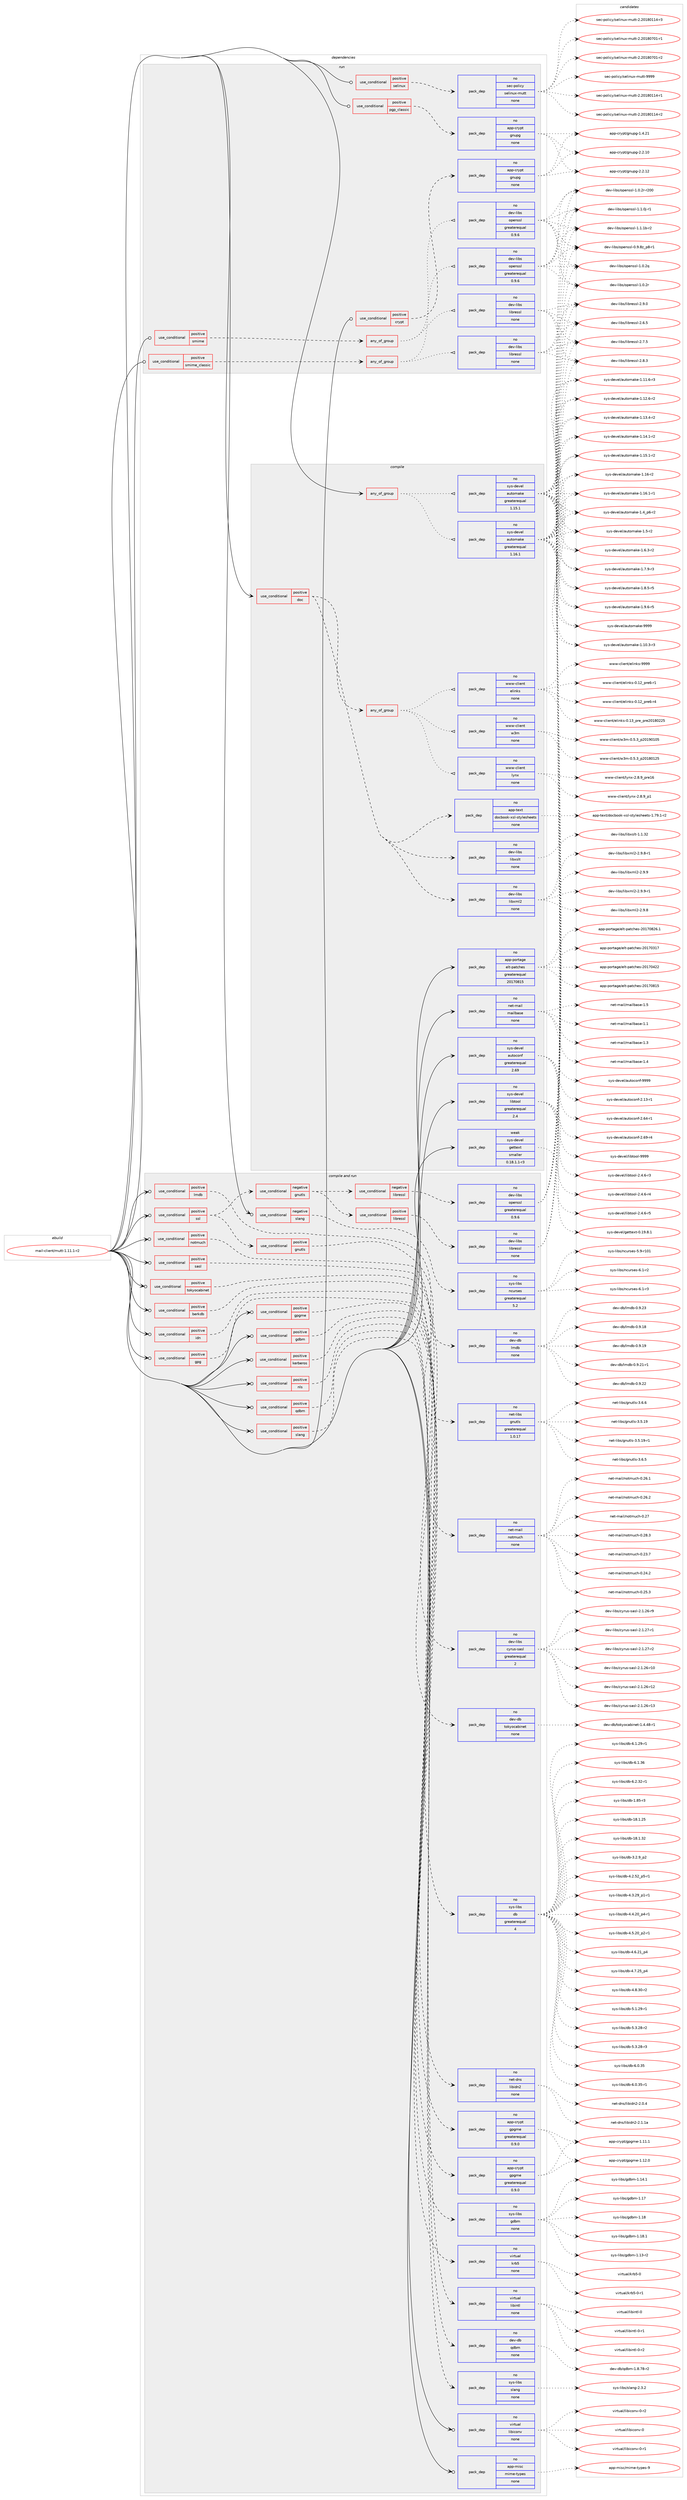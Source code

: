 digraph prolog {

# *************
# Graph options
# *************

newrank=true;
concentrate=true;
compound=true;
graph [rankdir=LR,fontname=Helvetica,fontsize=10,ranksep=1.5];#, ranksep=2.5, nodesep=0.2];
edge  [arrowhead=vee];
node  [fontname=Helvetica,fontsize=10];

# **********
# The ebuild
# **********

subgraph cluster_leftcol {
color=gray;
rank=same;
label=<<i>ebuild</i>>;
id [label="mail-client/mutt-1.11.1-r2", color=red, width=4, href="../mail-client/mutt-1.11.1-r2.svg"];
}

# ****************
# The dependencies
# ****************

subgraph cluster_midcol {
color=gray;
label=<<i>dependencies</i>>;
subgraph cluster_compile {
fillcolor="#eeeeee";
style=filled;
label=<<i>compile</i>>;
subgraph any24403 {
dependency1593932 [label=<<TABLE BORDER="0" CELLBORDER="1" CELLSPACING="0" CELLPADDING="4"><TR><TD CELLPADDING="10">any_of_group</TD></TR></TABLE>>, shape=none, color=red];subgraph pack1138438 {
dependency1593933 [label=<<TABLE BORDER="0" CELLBORDER="1" CELLSPACING="0" CELLPADDING="4" WIDTH="220"><TR><TD ROWSPAN="6" CELLPADDING="30">pack_dep</TD></TR><TR><TD WIDTH="110">no</TD></TR><TR><TD>sys-devel</TD></TR><TR><TD>automake</TD></TR><TR><TD>greaterequal</TD></TR><TR><TD>1.16.1</TD></TR></TABLE>>, shape=none, color=blue];
}
dependency1593932:e -> dependency1593933:w [weight=20,style="dotted",arrowhead="oinv"];
subgraph pack1138439 {
dependency1593934 [label=<<TABLE BORDER="0" CELLBORDER="1" CELLSPACING="0" CELLPADDING="4" WIDTH="220"><TR><TD ROWSPAN="6" CELLPADDING="30">pack_dep</TD></TR><TR><TD WIDTH="110">no</TD></TR><TR><TD>sys-devel</TD></TR><TR><TD>automake</TD></TR><TR><TD>greaterequal</TD></TR><TR><TD>1.15.1</TD></TR></TABLE>>, shape=none, color=blue];
}
dependency1593932:e -> dependency1593934:w [weight=20,style="dotted",arrowhead="oinv"];
}
id:e -> dependency1593932:w [weight=20,style="solid",arrowhead="vee"];
subgraph cond430447 {
dependency1593935 [label=<<TABLE BORDER="0" CELLBORDER="1" CELLSPACING="0" CELLPADDING="4"><TR><TD ROWSPAN="3" CELLPADDING="10">use_conditional</TD></TR><TR><TD>positive</TD></TR><TR><TD>doc</TD></TR></TABLE>>, shape=none, color=red];
subgraph pack1138440 {
dependency1593936 [label=<<TABLE BORDER="0" CELLBORDER="1" CELLSPACING="0" CELLPADDING="4" WIDTH="220"><TR><TD ROWSPAN="6" CELLPADDING="30">pack_dep</TD></TR><TR><TD WIDTH="110">no</TD></TR><TR><TD>dev-libs</TD></TR><TR><TD>libxml2</TD></TR><TR><TD>none</TD></TR><TR><TD></TD></TR></TABLE>>, shape=none, color=blue];
}
dependency1593935:e -> dependency1593936:w [weight=20,style="dashed",arrowhead="vee"];
subgraph pack1138441 {
dependency1593937 [label=<<TABLE BORDER="0" CELLBORDER="1" CELLSPACING="0" CELLPADDING="4" WIDTH="220"><TR><TD ROWSPAN="6" CELLPADDING="30">pack_dep</TD></TR><TR><TD WIDTH="110">no</TD></TR><TR><TD>dev-libs</TD></TR><TR><TD>libxslt</TD></TR><TR><TD>none</TD></TR><TR><TD></TD></TR></TABLE>>, shape=none, color=blue];
}
dependency1593935:e -> dependency1593937:w [weight=20,style="dashed",arrowhead="vee"];
subgraph pack1138442 {
dependency1593938 [label=<<TABLE BORDER="0" CELLBORDER="1" CELLSPACING="0" CELLPADDING="4" WIDTH="220"><TR><TD ROWSPAN="6" CELLPADDING="30">pack_dep</TD></TR><TR><TD WIDTH="110">no</TD></TR><TR><TD>app-text</TD></TR><TR><TD>docbook-xsl-stylesheets</TD></TR><TR><TD>none</TD></TR><TR><TD></TD></TR></TABLE>>, shape=none, color=blue];
}
dependency1593935:e -> dependency1593938:w [weight=20,style="dashed",arrowhead="vee"];
subgraph any24404 {
dependency1593939 [label=<<TABLE BORDER="0" CELLBORDER="1" CELLSPACING="0" CELLPADDING="4"><TR><TD CELLPADDING="10">any_of_group</TD></TR></TABLE>>, shape=none, color=red];subgraph pack1138443 {
dependency1593940 [label=<<TABLE BORDER="0" CELLBORDER="1" CELLSPACING="0" CELLPADDING="4" WIDTH="220"><TR><TD ROWSPAN="6" CELLPADDING="30">pack_dep</TD></TR><TR><TD WIDTH="110">no</TD></TR><TR><TD>www-client</TD></TR><TR><TD>lynx</TD></TR><TR><TD>none</TD></TR><TR><TD></TD></TR></TABLE>>, shape=none, color=blue];
}
dependency1593939:e -> dependency1593940:w [weight=20,style="dotted",arrowhead="oinv"];
subgraph pack1138444 {
dependency1593941 [label=<<TABLE BORDER="0" CELLBORDER="1" CELLSPACING="0" CELLPADDING="4" WIDTH="220"><TR><TD ROWSPAN="6" CELLPADDING="30">pack_dep</TD></TR><TR><TD WIDTH="110">no</TD></TR><TR><TD>www-client</TD></TR><TR><TD>w3m</TD></TR><TR><TD>none</TD></TR><TR><TD></TD></TR></TABLE>>, shape=none, color=blue];
}
dependency1593939:e -> dependency1593941:w [weight=20,style="dotted",arrowhead="oinv"];
subgraph pack1138445 {
dependency1593942 [label=<<TABLE BORDER="0" CELLBORDER="1" CELLSPACING="0" CELLPADDING="4" WIDTH="220"><TR><TD ROWSPAN="6" CELLPADDING="30">pack_dep</TD></TR><TR><TD WIDTH="110">no</TD></TR><TR><TD>www-client</TD></TR><TR><TD>elinks</TD></TR><TR><TD>none</TD></TR><TR><TD></TD></TR></TABLE>>, shape=none, color=blue];
}
dependency1593939:e -> dependency1593942:w [weight=20,style="dotted",arrowhead="oinv"];
}
dependency1593935:e -> dependency1593939:w [weight=20,style="dashed",arrowhead="vee"];
}
id:e -> dependency1593935:w [weight=20,style="solid",arrowhead="vee"];
subgraph pack1138446 {
dependency1593943 [label=<<TABLE BORDER="0" CELLBORDER="1" CELLSPACING="0" CELLPADDING="4" WIDTH="220"><TR><TD ROWSPAN="6" CELLPADDING="30">pack_dep</TD></TR><TR><TD WIDTH="110">no</TD></TR><TR><TD>app-portage</TD></TR><TR><TD>elt-patches</TD></TR><TR><TD>greaterequal</TD></TR><TR><TD>20170815</TD></TR></TABLE>>, shape=none, color=blue];
}
id:e -> dependency1593943:w [weight=20,style="solid",arrowhead="vee"];
subgraph pack1138447 {
dependency1593944 [label=<<TABLE BORDER="0" CELLBORDER="1" CELLSPACING="0" CELLPADDING="4" WIDTH="220"><TR><TD ROWSPAN="6" CELLPADDING="30">pack_dep</TD></TR><TR><TD WIDTH="110">no</TD></TR><TR><TD>net-mail</TD></TR><TR><TD>mailbase</TD></TR><TR><TD>none</TD></TR><TR><TD></TD></TR></TABLE>>, shape=none, color=blue];
}
id:e -> dependency1593944:w [weight=20,style="solid",arrowhead="vee"];
subgraph pack1138448 {
dependency1593945 [label=<<TABLE BORDER="0" CELLBORDER="1" CELLSPACING="0" CELLPADDING="4" WIDTH="220"><TR><TD ROWSPAN="6" CELLPADDING="30">pack_dep</TD></TR><TR><TD WIDTH="110">no</TD></TR><TR><TD>sys-devel</TD></TR><TR><TD>autoconf</TD></TR><TR><TD>greaterequal</TD></TR><TR><TD>2.69</TD></TR></TABLE>>, shape=none, color=blue];
}
id:e -> dependency1593945:w [weight=20,style="solid",arrowhead="vee"];
subgraph pack1138449 {
dependency1593946 [label=<<TABLE BORDER="0" CELLBORDER="1" CELLSPACING="0" CELLPADDING="4" WIDTH="220"><TR><TD ROWSPAN="6" CELLPADDING="30">pack_dep</TD></TR><TR><TD WIDTH="110">no</TD></TR><TR><TD>sys-devel</TD></TR><TR><TD>libtool</TD></TR><TR><TD>greaterequal</TD></TR><TR><TD>2.4</TD></TR></TABLE>>, shape=none, color=blue];
}
id:e -> dependency1593946:w [weight=20,style="solid",arrowhead="vee"];
subgraph pack1138450 {
dependency1593947 [label=<<TABLE BORDER="0" CELLBORDER="1" CELLSPACING="0" CELLPADDING="4" WIDTH="220"><TR><TD ROWSPAN="6" CELLPADDING="30">pack_dep</TD></TR><TR><TD WIDTH="110">weak</TD></TR><TR><TD>sys-devel</TD></TR><TR><TD>gettext</TD></TR><TR><TD>smaller</TD></TR><TR><TD>0.18.1.1-r3</TD></TR></TABLE>>, shape=none, color=blue];
}
id:e -> dependency1593947:w [weight=20,style="solid",arrowhead="vee"];
}
subgraph cluster_compileandrun {
fillcolor="#eeeeee";
style=filled;
label=<<i>compile and run</i>>;
subgraph cond430448 {
dependency1593948 [label=<<TABLE BORDER="0" CELLBORDER="1" CELLSPACING="0" CELLPADDING="4"><TR><TD ROWSPAN="3" CELLPADDING="10">use_conditional</TD></TR><TR><TD>negative</TD></TR><TR><TD>slang</TD></TR></TABLE>>, shape=none, color=red];
subgraph pack1138451 {
dependency1593949 [label=<<TABLE BORDER="0" CELLBORDER="1" CELLSPACING="0" CELLPADDING="4" WIDTH="220"><TR><TD ROWSPAN="6" CELLPADDING="30">pack_dep</TD></TR><TR><TD WIDTH="110">no</TD></TR><TR><TD>sys-libs</TD></TR><TR><TD>ncurses</TD></TR><TR><TD>greaterequal</TD></TR><TR><TD>5.2</TD></TR></TABLE>>, shape=none, color=blue];
}
dependency1593948:e -> dependency1593949:w [weight=20,style="dashed",arrowhead="vee"];
}
id:e -> dependency1593948:w [weight=20,style="solid",arrowhead="odotvee"];
subgraph cond430449 {
dependency1593950 [label=<<TABLE BORDER="0" CELLBORDER="1" CELLSPACING="0" CELLPADDING="4"><TR><TD ROWSPAN="3" CELLPADDING="10">use_conditional</TD></TR><TR><TD>positive</TD></TR><TR><TD>berkdb</TD></TR></TABLE>>, shape=none, color=red];
subgraph pack1138452 {
dependency1593951 [label=<<TABLE BORDER="0" CELLBORDER="1" CELLSPACING="0" CELLPADDING="4" WIDTH="220"><TR><TD ROWSPAN="6" CELLPADDING="30">pack_dep</TD></TR><TR><TD WIDTH="110">no</TD></TR><TR><TD>sys-libs</TD></TR><TR><TD>db</TD></TR><TR><TD>greaterequal</TD></TR><TR><TD>4</TD></TR></TABLE>>, shape=none, color=blue];
}
dependency1593950:e -> dependency1593951:w [weight=20,style="dashed",arrowhead="vee"];
}
id:e -> dependency1593950:w [weight=20,style="solid",arrowhead="odotvee"];
subgraph cond430450 {
dependency1593952 [label=<<TABLE BORDER="0" CELLBORDER="1" CELLSPACING="0" CELLPADDING="4"><TR><TD ROWSPAN="3" CELLPADDING="10">use_conditional</TD></TR><TR><TD>positive</TD></TR><TR><TD>gdbm</TD></TR></TABLE>>, shape=none, color=red];
subgraph pack1138453 {
dependency1593953 [label=<<TABLE BORDER="0" CELLBORDER="1" CELLSPACING="0" CELLPADDING="4" WIDTH="220"><TR><TD ROWSPAN="6" CELLPADDING="30">pack_dep</TD></TR><TR><TD WIDTH="110">no</TD></TR><TR><TD>sys-libs</TD></TR><TR><TD>gdbm</TD></TR><TR><TD>none</TD></TR><TR><TD></TD></TR></TABLE>>, shape=none, color=blue];
}
dependency1593952:e -> dependency1593953:w [weight=20,style="dashed",arrowhead="vee"];
}
id:e -> dependency1593952:w [weight=20,style="solid",arrowhead="odotvee"];
subgraph cond430451 {
dependency1593954 [label=<<TABLE BORDER="0" CELLBORDER="1" CELLSPACING="0" CELLPADDING="4"><TR><TD ROWSPAN="3" CELLPADDING="10">use_conditional</TD></TR><TR><TD>positive</TD></TR><TR><TD>gpg</TD></TR></TABLE>>, shape=none, color=red];
subgraph pack1138454 {
dependency1593955 [label=<<TABLE BORDER="0" CELLBORDER="1" CELLSPACING="0" CELLPADDING="4" WIDTH="220"><TR><TD ROWSPAN="6" CELLPADDING="30">pack_dep</TD></TR><TR><TD WIDTH="110">no</TD></TR><TR><TD>app-crypt</TD></TR><TR><TD>gpgme</TD></TR><TR><TD>greaterequal</TD></TR><TR><TD>0.9.0</TD></TR></TABLE>>, shape=none, color=blue];
}
dependency1593954:e -> dependency1593955:w [weight=20,style="dashed",arrowhead="vee"];
}
id:e -> dependency1593954:w [weight=20,style="solid",arrowhead="odotvee"];
subgraph cond430452 {
dependency1593956 [label=<<TABLE BORDER="0" CELLBORDER="1" CELLSPACING="0" CELLPADDING="4"><TR><TD ROWSPAN="3" CELLPADDING="10">use_conditional</TD></TR><TR><TD>positive</TD></TR><TR><TD>gpgme</TD></TR></TABLE>>, shape=none, color=red];
subgraph pack1138455 {
dependency1593957 [label=<<TABLE BORDER="0" CELLBORDER="1" CELLSPACING="0" CELLPADDING="4" WIDTH="220"><TR><TD ROWSPAN="6" CELLPADDING="30">pack_dep</TD></TR><TR><TD WIDTH="110">no</TD></TR><TR><TD>app-crypt</TD></TR><TR><TD>gpgme</TD></TR><TR><TD>greaterequal</TD></TR><TR><TD>0.9.0</TD></TR></TABLE>>, shape=none, color=blue];
}
dependency1593956:e -> dependency1593957:w [weight=20,style="dashed",arrowhead="vee"];
}
id:e -> dependency1593956:w [weight=20,style="solid",arrowhead="odotvee"];
subgraph cond430453 {
dependency1593958 [label=<<TABLE BORDER="0" CELLBORDER="1" CELLSPACING="0" CELLPADDING="4"><TR><TD ROWSPAN="3" CELLPADDING="10">use_conditional</TD></TR><TR><TD>positive</TD></TR><TR><TD>idn</TD></TR></TABLE>>, shape=none, color=red];
subgraph pack1138456 {
dependency1593959 [label=<<TABLE BORDER="0" CELLBORDER="1" CELLSPACING="0" CELLPADDING="4" WIDTH="220"><TR><TD ROWSPAN="6" CELLPADDING="30">pack_dep</TD></TR><TR><TD WIDTH="110">no</TD></TR><TR><TD>net-dns</TD></TR><TR><TD>libidn2</TD></TR><TR><TD>none</TD></TR><TR><TD></TD></TR></TABLE>>, shape=none, color=blue];
}
dependency1593958:e -> dependency1593959:w [weight=20,style="dashed",arrowhead="vee"];
}
id:e -> dependency1593958:w [weight=20,style="solid",arrowhead="odotvee"];
subgraph cond430454 {
dependency1593960 [label=<<TABLE BORDER="0" CELLBORDER="1" CELLSPACING="0" CELLPADDING="4"><TR><TD ROWSPAN="3" CELLPADDING="10">use_conditional</TD></TR><TR><TD>positive</TD></TR><TR><TD>kerberos</TD></TR></TABLE>>, shape=none, color=red];
subgraph pack1138457 {
dependency1593961 [label=<<TABLE BORDER="0" CELLBORDER="1" CELLSPACING="0" CELLPADDING="4" WIDTH="220"><TR><TD ROWSPAN="6" CELLPADDING="30">pack_dep</TD></TR><TR><TD WIDTH="110">no</TD></TR><TR><TD>virtual</TD></TR><TR><TD>krb5</TD></TR><TR><TD>none</TD></TR><TR><TD></TD></TR></TABLE>>, shape=none, color=blue];
}
dependency1593960:e -> dependency1593961:w [weight=20,style="dashed",arrowhead="vee"];
}
id:e -> dependency1593960:w [weight=20,style="solid",arrowhead="odotvee"];
subgraph cond430455 {
dependency1593962 [label=<<TABLE BORDER="0" CELLBORDER="1" CELLSPACING="0" CELLPADDING="4"><TR><TD ROWSPAN="3" CELLPADDING="10">use_conditional</TD></TR><TR><TD>positive</TD></TR><TR><TD>lmdb</TD></TR></TABLE>>, shape=none, color=red];
subgraph pack1138458 {
dependency1593963 [label=<<TABLE BORDER="0" CELLBORDER="1" CELLSPACING="0" CELLPADDING="4" WIDTH="220"><TR><TD ROWSPAN="6" CELLPADDING="30">pack_dep</TD></TR><TR><TD WIDTH="110">no</TD></TR><TR><TD>dev-db</TD></TR><TR><TD>lmdb</TD></TR><TR><TD>none</TD></TR><TR><TD></TD></TR></TABLE>>, shape=none, color=blue];
}
dependency1593962:e -> dependency1593963:w [weight=20,style="dashed",arrowhead="vee"];
}
id:e -> dependency1593962:w [weight=20,style="solid",arrowhead="odotvee"];
subgraph cond430456 {
dependency1593964 [label=<<TABLE BORDER="0" CELLBORDER="1" CELLSPACING="0" CELLPADDING="4"><TR><TD ROWSPAN="3" CELLPADDING="10">use_conditional</TD></TR><TR><TD>positive</TD></TR><TR><TD>nls</TD></TR></TABLE>>, shape=none, color=red];
subgraph pack1138459 {
dependency1593965 [label=<<TABLE BORDER="0" CELLBORDER="1" CELLSPACING="0" CELLPADDING="4" WIDTH="220"><TR><TD ROWSPAN="6" CELLPADDING="30">pack_dep</TD></TR><TR><TD WIDTH="110">no</TD></TR><TR><TD>virtual</TD></TR><TR><TD>libintl</TD></TR><TR><TD>none</TD></TR><TR><TD></TD></TR></TABLE>>, shape=none, color=blue];
}
dependency1593964:e -> dependency1593965:w [weight=20,style="dashed",arrowhead="vee"];
}
id:e -> dependency1593964:w [weight=20,style="solid",arrowhead="odotvee"];
subgraph cond430457 {
dependency1593966 [label=<<TABLE BORDER="0" CELLBORDER="1" CELLSPACING="0" CELLPADDING="4"><TR><TD ROWSPAN="3" CELLPADDING="10">use_conditional</TD></TR><TR><TD>positive</TD></TR><TR><TD>notmuch</TD></TR></TABLE>>, shape=none, color=red];
subgraph pack1138460 {
dependency1593967 [label=<<TABLE BORDER="0" CELLBORDER="1" CELLSPACING="0" CELLPADDING="4" WIDTH="220"><TR><TD ROWSPAN="6" CELLPADDING="30">pack_dep</TD></TR><TR><TD WIDTH="110">no</TD></TR><TR><TD>net-mail</TD></TR><TR><TD>notmuch</TD></TR><TR><TD>none</TD></TR><TR><TD></TD></TR></TABLE>>, shape=none, color=blue];
}
dependency1593966:e -> dependency1593967:w [weight=20,style="dashed",arrowhead="vee"];
}
id:e -> dependency1593966:w [weight=20,style="solid",arrowhead="odotvee"];
subgraph cond430458 {
dependency1593968 [label=<<TABLE BORDER="0" CELLBORDER="1" CELLSPACING="0" CELLPADDING="4"><TR><TD ROWSPAN="3" CELLPADDING="10">use_conditional</TD></TR><TR><TD>positive</TD></TR><TR><TD>qdbm</TD></TR></TABLE>>, shape=none, color=red];
subgraph pack1138461 {
dependency1593969 [label=<<TABLE BORDER="0" CELLBORDER="1" CELLSPACING="0" CELLPADDING="4" WIDTH="220"><TR><TD ROWSPAN="6" CELLPADDING="30">pack_dep</TD></TR><TR><TD WIDTH="110">no</TD></TR><TR><TD>dev-db</TD></TR><TR><TD>qdbm</TD></TR><TR><TD>none</TD></TR><TR><TD></TD></TR></TABLE>>, shape=none, color=blue];
}
dependency1593968:e -> dependency1593969:w [weight=20,style="dashed",arrowhead="vee"];
}
id:e -> dependency1593968:w [weight=20,style="solid",arrowhead="odotvee"];
subgraph cond430459 {
dependency1593970 [label=<<TABLE BORDER="0" CELLBORDER="1" CELLSPACING="0" CELLPADDING="4"><TR><TD ROWSPAN="3" CELLPADDING="10">use_conditional</TD></TR><TR><TD>positive</TD></TR><TR><TD>sasl</TD></TR></TABLE>>, shape=none, color=red];
subgraph pack1138462 {
dependency1593971 [label=<<TABLE BORDER="0" CELLBORDER="1" CELLSPACING="0" CELLPADDING="4" WIDTH="220"><TR><TD ROWSPAN="6" CELLPADDING="30">pack_dep</TD></TR><TR><TD WIDTH="110">no</TD></TR><TR><TD>dev-libs</TD></TR><TR><TD>cyrus-sasl</TD></TR><TR><TD>greaterequal</TD></TR><TR><TD>2</TD></TR></TABLE>>, shape=none, color=blue];
}
dependency1593970:e -> dependency1593971:w [weight=20,style="dashed",arrowhead="vee"];
}
id:e -> dependency1593970:w [weight=20,style="solid",arrowhead="odotvee"];
subgraph cond430460 {
dependency1593972 [label=<<TABLE BORDER="0" CELLBORDER="1" CELLSPACING="0" CELLPADDING="4"><TR><TD ROWSPAN="3" CELLPADDING="10">use_conditional</TD></TR><TR><TD>positive</TD></TR><TR><TD>slang</TD></TR></TABLE>>, shape=none, color=red];
subgraph pack1138463 {
dependency1593973 [label=<<TABLE BORDER="0" CELLBORDER="1" CELLSPACING="0" CELLPADDING="4" WIDTH="220"><TR><TD ROWSPAN="6" CELLPADDING="30">pack_dep</TD></TR><TR><TD WIDTH="110">no</TD></TR><TR><TD>sys-libs</TD></TR><TR><TD>slang</TD></TR><TR><TD>none</TD></TR><TR><TD></TD></TR></TABLE>>, shape=none, color=blue];
}
dependency1593972:e -> dependency1593973:w [weight=20,style="dashed",arrowhead="vee"];
}
id:e -> dependency1593972:w [weight=20,style="solid",arrowhead="odotvee"];
subgraph cond430461 {
dependency1593974 [label=<<TABLE BORDER="0" CELLBORDER="1" CELLSPACING="0" CELLPADDING="4"><TR><TD ROWSPAN="3" CELLPADDING="10">use_conditional</TD></TR><TR><TD>positive</TD></TR><TR><TD>ssl</TD></TR></TABLE>>, shape=none, color=red];
subgraph cond430462 {
dependency1593975 [label=<<TABLE BORDER="0" CELLBORDER="1" CELLSPACING="0" CELLPADDING="4"><TR><TD ROWSPAN="3" CELLPADDING="10">use_conditional</TD></TR><TR><TD>positive</TD></TR><TR><TD>gnutls</TD></TR></TABLE>>, shape=none, color=red];
subgraph pack1138464 {
dependency1593976 [label=<<TABLE BORDER="0" CELLBORDER="1" CELLSPACING="0" CELLPADDING="4" WIDTH="220"><TR><TD ROWSPAN="6" CELLPADDING="30">pack_dep</TD></TR><TR><TD WIDTH="110">no</TD></TR><TR><TD>net-libs</TD></TR><TR><TD>gnutls</TD></TR><TR><TD>greaterequal</TD></TR><TR><TD>1.0.17</TD></TR></TABLE>>, shape=none, color=blue];
}
dependency1593975:e -> dependency1593976:w [weight=20,style="dashed",arrowhead="vee"];
}
dependency1593974:e -> dependency1593975:w [weight=20,style="dashed",arrowhead="vee"];
subgraph cond430463 {
dependency1593977 [label=<<TABLE BORDER="0" CELLBORDER="1" CELLSPACING="0" CELLPADDING="4"><TR><TD ROWSPAN="3" CELLPADDING="10">use_conditional</TD></TR><TR><TD>negative</TD></TR><TR><TD>gnutls</TD></TR></TABLE>>, shape=none, color=red];
subgraph cond430464 {
dependency1593978 [label=<<TABLE BORDER="0" CELLBORDER="1" CELLSPACING="0" CELLPADDING="4"><TR><TD ROWSPAN="3" CELLPADDING="10">use_conditional</TD></TR><TR><TD>positive</TD></TR><TR><TD>libressl</TD></TR></TABLE>>, shape=none, color=red];
subgraph pack1138465 {
dependency1593979 [label=<<TABLE BORDER="0" CELLBORDER="1" CELLSPACING="0" CELLPADDING="4" WIDTH="220"><TR><TD ROWSPAN="6" CELLPADDING="30">pack_dep</TD></TR><TR><TD WIDTH="110">no</TD></TR><TR><TD>dev-libs</TD></TR><TR><TD>libressl</TD></TR><TR><TD>none</TD></TR><TR><TD></TD></TR></TABLE>>, shape=none, color=blue];
}
dependency1593978:e -> dependency1593979:w [weight=20,style="dashed",arrowhead="vee"];
}
dependency1593977:e -> dependency1593978:w [weight=20,style="dashed",arrowhead="vee"];
subgraph cond430465 {
dependency1593980 [label=<<TABLE BORDER="0" CELLBORDER="1" CELLSPACING="0" CELLPADDING="4"><TR><TD ROWSPAN="3" CELLPADDING="10">use_conditional</TD></TR><TR><TD>negative</TD></TR><TR><TD>libressl</TD></TR></TABLE>>, shape=none, color=red];
subgraph pack1138466 {
dependency1593981 [label=<<TABLE BORDER="0" CELLBORDER="1" CELLSPACING="0" CELLPADDING="4" WIDTH="220"><TR><TD ROWSPAN="6" CELLPADDING="30">pack_dep</TD></TR><TR><TD WIDTH="110">no</TD></TR><TR><TD>dev-libs</TD></TR><TR><TD>openssl</TD></TR><TR><TD>greaterequal</TD></TR><TR><TD>0.9.6</TD></TR></TABLE>>, shape=none, color=blue];
}
dependency1593980:e -> dependency1593981:w [weight=20,style="dashed",arrowhead="vee"];
}
dependency1593977:e -> dependency1593980:w [weight=20,style="dashed",arrowhead="vee"];
}
dependency1593974:e -> dependency1593977:w [weight=20,style="dashed",arrowhead="vee"];
}
id:e -> dependency1593974:w [weight=20,style="solid",arrowhead="odotvee"];
subgraph cond430466 {
dependency1593982 [label=<<TABLE BORDER="0" CELLBORDER="1" CELLSPACING="0" CELLPADDING="4"><TR><TD ROWSPAN="3" CELLPADDING="10">use_conditional</TD></TR><TR><TD>positive</TD></TR><TR><TD>tokyocabinet</TD></TR></TABLE>>, shape=none, color=red];
subgraph pack1138467 {
dependency1593983 [label=<<TABLE BORDER="0" CELLBORDER="1" CELLSPACING="0" CELLPADDING="4" WIDTH="220"><TR><TD ROWSPAN="6" CELLPADDING="30">pack_dep</TD></TR><TR><TD WIDTH="110">no</TD></TR><TR><TD>dev-db</TD></TR><TR><TD>tokyocabinet</TD></TR><TR><TD>none</TD></TR><TR><TD></TD></TR></TABLE>>, shape=none, color=blue];
}
dependency1593982:e -> dependency1593983:w [weight=20,style="dashed",arrowhead="vee"];
}
id:e -> dependency1593982:w [weight=20,style="solid",arrowhead="odotvee"];
subgraph pack1138468 {
dependency1593984 [label=<<TABLE BORDER="0" CELLBORDER="1" CELLSPACING="0" CELLPADDING="4" WIDTH="220"><TR><TD ROWSPAN="6" CELLPADDING="30">pack_dep</TD></TR><TR><TD WIDTH="110">no</TD></TR><TR><TD>app-misc</TD></TR><TR><TD>mime-types</TD></TR><TR><TD>none</TD></TR><TR><TD></TD></TR></TABLE>>, shape=none, color=blue];
}
id:e -> dependency1593984:w [weight=20,style="solid",arrowhead="odotvee"];
subgraph pack1138469 {
dependency1593985 [label=<<TABLE BORDER="0" CELLBORDER="1" CELLSPACING="0" CELLPADDING="4" WIDTH="220"><TR><TD ROWSPAN="6" CELLPADDING="30">pack_dep</TD></TR><TR><TD WIDTH="110">no</TD></TR><TR><TD>virtual</TD></TR><TR><TD>libiconv</TD></TR><TR><TD>none</TD></TR><TR><TD></TD></TR></TABLE>>, shape=none, color=blue];
}
id:e -> dependency1593985:w [weight=20,style="solid",arrowhead="odotvee"];
}
subgraph cluster_run {
fillcolor="#eeeeee";
style=filled;
label=<<i>run</i>>;
subgraph cond430467 {
dependency1593986 [label=<<TABLE BORDER="0" CELLBORDER="1" CELLSPACING="0" CELLPADDING="4"><TR><TD ROWSPAN="3" CELLPADDING="10">use_conditional</TD></TR><TR><TD>positive</TD></TR><TR><TD>crypt</TD></TR></TABLE>>, shape=none, color=red];
subgraph pack1138470 {
dependency1593987 [label=<<TABLE BORDER="0" CELLBORDER="1" CELLSPACING="0" CELLPADDING="4" WIDTH="220"><TR><TD ROWSPAN="6" CELLPADDING="30">pack_dep</TD></TR><TR><TD WIDTH="110">no</TD></TR><TR><TD>app-crypt</TD></TR><TR><TD>gnupg</TD></TR><TR><TD>none</TD></TR><TR><TD></TD></TR></TABLE>>, shape=none, color=blue];
}
dependency1593986:e -> dependency1593987:w [weight=20,style="dashed",arrowhead="vee"];
}
id:e -> dependency1593986:w [weight=20,style="solid",arrowhead="odot"];
subgraph cond430468 {
dependency1593988 [label=<<TABLE BORDER="0" CELLBORDER="1" CELLSPACING="0" CELLPADDING="4"><TR><TD ROWSPAN="3" CELLPADDING="10">use_conditional</TD></TR><TR><TD>positive</TD></TR><TR><TD>pgp_classic</TD></TR></TABLE>>, shape=none, color=red];
subgraph pack1138471 {
dependency1593989 [label=<<TABLE BORDER="0" CELLBORDER="1" CELLSPACING="0" CELLPADDING="4" WIDTH="220"><TR><TD ROWSPAN="6" CELLPADDING="30">pack_dep</TD></TR><TR><TD WIDTH="110">no</TD></TR><TR><TD>app-crypt</TD></TR><TR><TD>gnupg</TD></TR><TR><TD>none</TD></TR><TR><TD></TD></TR></TABLE>>, shape=none, color=blue];
}
dependency1593988:e -> dependency1593989:w [weight=20,style="dashed",arrowhead="vee"];
}
id:e -> dependency1593988:w [weight=20,style="solid",arrowhead="odot"];
subgraph cond430469 {
dependency1593990 [label=<<TABLE BORDER="0" CELLBORDER="1" CELLSPACING="0" CELLPADDING="4"><TR><TD ROWSPAN="3" CELLPADDING="10">use_conditional</TD></TR><TR><TD>positive</TD></TR><TR><TD>selinux</TD></TR></TABLE>>, shape=none, color=red];
subgraph pack1138472 {
dependency1593991 [label=<<TABLE BORDER="0" CELLBORDER="1" CELLSPACING="0" CELLPADDING="4" WIDTH="220"><TR><TD ROWSPAN="6" CELLPADDING="30">pack_dep</TD></TR><TR><TD WIDTH="110">no</TD></TR><TR><TD>sec-policy</TD></TR><TR><TD>selinux-mutt</TD></TR><TR><TD>none</TD></TR><TR><TD></TD></TR></TABLE>>, shape=none, color=blue];
}
dependency1593990:e -> dependency1593991:w [weight=20,style="dashed",arrowhead="vee"];
}
id:e -> dependency1593990:w [weight=20,style="solid",arrowhead="odot"];
subgraph cond430470 {
dependency1593992 [label=<<TABLE BORDER="0" CELLBORDER="1" CELLSPACING="0" CELLPADDING="4"><TR><TD ROWSPAN="3" CELLPADDING="10">use_conditional</TD></TR><TR><TD>positive</TD></TR><TR><TD>smime</TD></TR></TABLE>>, shape=none, color=red];
subgraph any24405 {
dependency1593993 [label=<<TABLE BORDER="0" CELLBORDER="1" CELLSPACING="0" CELLPADDING="4"><TR><TD CELLPADDING="10">any_of_group</TD></TR></TABLE>>, shape=none, color=red];subgraph pack1138473 {
dependency1593994 [label=<<TABLE BORDER="0" CELLBORDER="1" CELLSPACING="0" CELLPADDING="4" WIDTH="220"><TR><TD ROWSPAN="6" CELLPADDING="30">pack_dep</TD></TR><TR><TD WIDTH="110">no</TD></TR><TR><TD>dev-libs</TD></TR><TR><TD>libressl</TD></TR><TR><TD>none</TD></TR><TR><TD></TD></TR></TABLE>>, shape=none, color=blue];
}
dependency1593993:e -> dependency1593994:w [weight=20,style="dotted",arrowhead="oinv"];
subgraph pack1138474 {
dependency1593995 [label=<<TABLE BORDER="0" CELLBORDER="1" CELLSPACING="0" CELLPADDING="4" WIDTH="220"><TR><TD ROWSPAN="6" CELLPADDING="30">pack_dep</TD></TR><TR><TD WIDTH="110">no</TD></TR><TR><TD>dev-libs</TD></TR><TR><TD>openssl</TD></TR><TR><TD>greaterequal</TD></TR><TR><TD>0.9.6</TD></TR></TABLE>>, shape=none, color=blue];
}
dependency1593993:e -> dependency1593995:w [weight=20,style="dotted",arrowhead="oinv"];
}
dependency1593992:e -> dependency1593993:w [weight=20,style="dashed",arrowhead="vee"];
}
id:e -> dependency1593992:w [weight=20,style="solid",arrowhead="odot"];
subgraph cond430471 {
dependency1593996 [label=<<TABLE BORDER="0" CELLBORDER="1" CELLSPACING="0" CELLPADDING="4"><TR><TD ROWSPAN="3" CELLPADDING="10">use_conditional</TD></TR><TR><TD>positive</TD></TR><TR><TD>smime_classic</TD></TR></TABLE>>, shape=none, color=red];
subgraph any24406 {
dependency1593997 [label=<<TABLE BORDER="0" CELLBORDER="1" CELLSPACING="0" CELLPADDING="4"><TR><TD CELLPADDING="10">any_of_group</TD></TR></TABLE>>, shape=none, color=red];subgraph pack1138475 {
dependency1593998 [label=<<TABLE BORDER="0" CELLBORDER="1" CELLSPACING="0" CELLPADDING="4" WIDTH="220"><TR><TD ROWSPAN="6" CELLPADDING="30">pack_dep</TD></TR><TR><TD WIDTH="110">no</TD></TR><TR><TD>dev-libs</TD></TR><TR><TD>libressl</TD></TR><TR><TD>none</TD></TR><TR><TD></TD></TR></TABLE>>, shape=none, color=blue];
}
dependency1593997:e -> dependency1593998:w [weight=20,style="dotted",arrowhead="oinv"];
subgraph pack1138476 {
dependency1593999 [label=<<TABLE BORDER="0" CELLBORDER="1" CELLSPACING="0" CELLPADDING="4" WIDTH="220"><TR><TD ROWSPAN="6" CELLPADDING="30">pack_dep</TD></TR><TR><TD WIDTH="110">no</TD></TR><TR><TD>dev-libs</TD></TR><TR><TD>openssl</TD></TR><TR><TD>greaterequal</TD></TR><TR><TD>0.9.6</TD></TR></TABLE>>, shape=none, color=blue];
}
dependency1593997:e -> dependency1593999:w [weight=20,style="dotted",arrowhead="oinv"];
}
dependency1593996:e -> dependency1593997:w [weight=20,style="dashed",arrowhead="vee"];
}
id:e -> dependency1593996:w [weight=20,style="solid",arrowhead="odot"];
}
}

# **************
# The candidates
# **************

subgraph cluster_choices {
rank=same;
color=gray;
label=<<i>candidates</i>>;

subgraph choice1138438 {
color=black;
nodesep=1;
choice11512111545100101118101108479711711611110997107101454946494846514511451 [label="sys-devel/automake-1.10.3-r3", color=red, width=4,href="../sys-devel/automake-1.10.3-r3.svg"];
choice11512111545100101118101108479711711611110997107101454946494946544511451 [label="sys-devel/automake-1.11.6-r3", color=red, width=4,href="../sys-devel/automake-1.11.6-r3.svg"];
choice11512111545100101118101108479711711611110997107101454946495046544511450 [label="sys-devel/automake-1.12.6-r2", color=red, width=4,href="../sys-devel/automake-1.12.6-r2.svg"];
choice11512111545100101118101108479711711611110997107101454946495146524511450 [label="sys-devel/automake-1.13.4-r2", color=red, width=4,href="../sys-devel/automake-1.13.4-r2.svg"];
choice11512111545100101118101108479711711611110997107101454946495246494511450 [label="sys-devel/automake-1.14.1-r2", color=red, width=4,href="../sys-devel/automake-1.14.1-r2.svg"];
choice11512111545100101118101108479711711611110997107101454946495346494511450 [label="sys-devel/automake-1.15.1-r2", color=red, width=4,href="../sys-devel/automake-1.15.1-r2.svg"];
choice1151211154510010111810110847971171161111099710710145494649544511450 [label="sys-devel/automake-1.16-r2", color=red, width=4,href="../sys-devel/automake-1.16-r2.svg"];
choice11512111545100101118101108479711711611110997107101454946495446494511449 [label="sys-devel/automake-1.16.1-r1", color=red, width=4,href="../sys-devel/automake-1.16.1-r1.svg"];
choice115121115451001011181011084797117116111109971071014549465295112544511450 [label="sys-devel/automake-1.4_p6-r2", color=red, width=4,href="../sys-devel/automake-1.4_p6-r2.svg"];
choice11512111545100101118101108479711711611110997107101454946534511450 [label="sys-devel/automake-1.5-r2", color=red, width=4,href="../sys-devel/automake-1.5-r2.svg"];
choice115121115451001011181011084797117116111109971071014549465446514511450 [label="sys-devel/automake-1.6.3-r2", color=red, width=4,href="../sys-devel/automake-1.6.3-r2.svg"];
choice115121115451001011181011084797117116111109971071014549465546574511451 [label="sys-devel/automake-1.7.9-r3", color=red, width=4,href="../sys-devel/automake-1.7.9-r3.svg"];
choice115121115451001011181011084797117116111109971071014549465646534511453 [label="sys-devel/automake-1.8.5-r5", color=red, width=4,href="../sys-devel/automake-1.8.5-r5.svg"];
choice115121115451001011181011084797117116111109971071014549465746544511453 [label="sys-devel/automake-1.9.6-r5", color=red, width=4,href="../sys-devel/automake-1.9.6-r5.svg"];
choice115121115451001011181011084797117116111109971071014557575757 [label="sys-devel/automake-9999", color=red, width=4,href="../sys-devel/automake-9999.svg"];
dependency1593933:e -> choice11512111545100101118101108479711711611110997107101454946494846514511451:w [style=dotted,weight="100"];
dependency1593933:e -> choice11512111545100101118101108479711711611110997107101454946494946544511451:w [style=dotted,weight="100"];
dependency1593933:e -> choice11512111545100101118101108479711711611110997107101454946495046544511450:w [style=dotted,weight="100"];
dependency1593933:e -> choice11512111545100101118101108479711711611110997107101454946495146524511450:w [style=dotted,weight="100"];
dependency1593933:e -> choice11512111545100101118101108479711711611110997107101454946495246494511450:w [style=dotted,weight="100"];
dependency1593933:e -> choice11512111545100101118101108479711711611110997107101454946495346494511450:w [style=dotted,weight="100"];
dependency1593933:e -> choice1151211154510010111810110847971171161111099710710145494649544511450:w [style=dotted,weight="100"];
dependency1593933:e -> choice11512111545100101118101108479711711611110997107101454946495446494511449:w [style=dotted,weight="100"];
dependency1593933:e -> choice115121115451001011181011084797117116111109971071014549465295112544511450:w [style=dotted,weight="100"];
dependency1593933:e -> choice11512111545100101118101108479711711611110997107101454946534511450:w [style=dotted,weight="100"];
dependency1593933:e -> choice115121115451001011181011084797117116111109971071014549465446514511450:w [style=dotted,weight="100"];
dependency1593933:e -> choice115121115451001011181011084797117116111109971071014549465546574511451:w [style=dotted,weight="100"];
dependency1593933:e -> choice115121115451001011181011084797117116111109971071014549465646534511453:w [style=dotted,weight="100"];
dependency1593933:e -> choice115121115451001011181011084797117116111109971071014549465746544511453:w [style=dotted,weight="100"];
dependency1593933:e -> choice115121115451001011181011084797117116111109971071014557575757:w [style=dotted,weight="100"];
}
subgraph choice1138439 {
color=black;
nodesep=1;
choice11512111545100101118101108479711711611110997107101454946494846514511451 [label="sys-devel/automake-1.10.3-r3", color=red, width=4,href="../sys-devel/automake-1.10.3-r3.svg"];
choice11512111545100101118101108479711711611110997107101454946494946544511451 [label="sys-devel/automake-1.11.6-r3", color=red, width=4,href="../sys-devel/automake-1.11.6-r3.svg"];
choice11512111545100101118101108479711711611110997107101454946495046544511450 [label="sys-devel/automake-1.12.6-r2", color=red, width=4,href="../sys-devel/automake-1.12.6-r2.svg"];
choice11512111545100101118101108479711711611110997107101454946495146524511450 [label="sys-devel/automake-1.13.4-r2", color=red, width=4,href="../sys-devel/automake-1.13.4-r2.svg"];
choice11512111545100101118101108479711711611110997107101454946495246494511450 [label="sys-devel/automake-1.14.1-r2", color=red, width=4,href="../sys-devel/automake-1.14.1-r2.svg"];
choice11512111545100101118101108479711711611110997107101454946495346494511450 [label="sys-devel/automake-1.15.1-r2", color=red, width=4,href="../sys-devel/automake-1.15.1-r2.svg"];
choice1151211154510010111810110847971171161111099710710145494649544511450 [label="sys-devel/automake-1.16-r2", color=red, width=4,href="../sys-devel/automake-1.16-r2.svg"];
choice11512111545100101118101108479711711611110997107101454946495446494511449 [label="sys-devel/automake-1.16.1-r1", color=red, width=4,href="../sys-devel/automake-1.16.1-r1.svg"];
choice115121115451001011181011084797117116111109971071014549465295112544511450 [label="sys-devel/automake-1.4_p6-r2", color=red, width=4,href="../sys-devel/automake-1.4_p6-r2.svg"];
choice11512111545100101118101108479711711611110997107101454946534511450 [label="sys-devel/automake-1.5-r2", color=red, width=4,href="../sys-devel/automake-1.5-r2.svg"];
choice115121115451001011181011084797117116111109971071014549465446514511450 [label="sys-devel/automake-1.6.3-r2", color=red, width=4,href="../sys-devel/automake-1.6.3-r2.svg"];
choice115121115451001011181011084797117116111109971071014549465546574511451 [label="sys-devel/automake-1.7.9-r3", color=red, width=4,href="../sys-devel/automake-1.7.9-r3.svg"];
choice115121115451001011181011084797117116111109971071014549465646534511453 [label="sys-devel/automake-1.8.5-r5", color=red, width=4,href="../sys-devel/automake-1.8.5-r5.svg"];
choice115121115451001011181011084797117116111109971071014549465746544511453 [label="sys-devel/automake-1.9.6-r5", color=red, width=4,href="../sys-devel/automake-1.9.6-r5.svg"];
choice115121115451001011181011084797117116111109971071014557575757 [label="sys-devel/automake-9999", color=red, width=4,href="../sys-devel/automake-9999.svg"];
dependency1593934:e -> choice11512111545100101118101108479711711611110997107101454946494846514511451:w [style=dotted,weight="100"];
dependency1593934:e -> choice11512111545100101118101108479711711611110997107101454946494946544511451:w [style=dotted,weight="100"];
dependency1593934:e -> choice11512111545100101118101108479711711611110997107101454946495046544511450:w [style=dotted,weight="100"];
dependency1593934:e -> choice11512111545100101118101108479711711611110997107101454946495146524511450:w [style=dotted,weight="100"];
dependency1593934:e -> choice11512111545100101118101108479711711611110997107101454946495246494511450:w [style=dotted,weight="100"];
dependency1593934:e -> choice11512111545100101118101108479711711611110997107101454946495346494511450:w [style=dotted,weight="100"];
dependency1593934:e -> choice1151211154510010111810110847971171161111099710710145494649544511450:w [style=dotted,weight="100"];
dependency1593934:e -> choice11512111545100101118101108479711711611110997107101454946495446494511449:w [style=dotted,weight="100"];
dependency1593934:e -> choice115121115451001011181011084797117116111109971071014549465295112544511450:w [style=dotted,weight="100"];
dependency1593934:e -> choice11512111545100101118101108479711711611110997107101454946534511450:w [style=dotted,weight="100"];
dependency1593934:e -> choice115121115451001011181011084797117116111109971071014549465446514511450:w [style=dotted,weight="100"];
dependency1593934:e -> choice115121115451001011181011084797117116111109971071014549465546574511451:w [style=dotted,weight="100"];
dependency1593934:e -> choice115121115451001011181011084797117116111109971071014549465646534511453:w [style=dotted,weight="100"];
dependency1593934:e -> choice115121115451001011181011084797117116111109971071014549465746544511453:w [style=dotted,weight="100"];
dependency1593934:e -> choice115121115451001011181011084797117116111109971071014557575757:w [style=dotted,weight="100"];
}
subgraph choice1138440 {
color=black;
nodesep=1;
choice1001011184510810598115471081059812010910850455046574656 [label="dev-libs/libxml2-2.9.8", color=red, width=4,href="../dev-libs/libxml2-2.9.8.svg"];
choice10010111845108105981154710810598120109108504550465746564511449 [label="dev-libs/libxml2-2.9.8-r1", color=red, width=4,href="../dev-libs/libxml2-2.9.8-r1.svg"];
choice1001011184510810598115471081059812010910850455046574657 [label="dev-libs/libxml2-2.9.9", color=red, width=4,href="../dev-libs/libxml2-2.9.9.svg"];
choice10010111845108105981154710810598120109108504550465746574511449 [label="dev-libs/libxml2-2.9.9-r1", color=red, width=4,href="../dev-libs/libxml2-2.9.9-r1.svg"];
dependency1593936:e -> choice1001011184510810598115471081059812010910850455046574656:w [style=dotted,weight="100"];
dependency1593936:e -> choice10010111845108105981154710810598120109108504550465746564511449:w [style=dotted,weight="100"];
dependency1593936:e -> choice1001011184510810598115471081059812010910850455046574657:w [style=dotted,weight="100"];
dependency1593936:e -> choice10010111845108105981154710810598120109108504550465746574511449:w [style=dotted,weight="100"];
}
subgraph choice1138441 {
color=black;
nodesep=1;
choice1001011184510810598115471081059812011510811645494649465150 [label="dev-libs/libxslt-1.1.32", color=red, width=4,href="../dev-libs/libxslt-1.1.32.svg"];
dependency1593937:e -> choice1001011184510810598115471081059812011510811645494649465150:w [style=dotted,weight="100"];
}
subgraph choice1138442 {
color=black;
nodesep=1;
choice97112112451161011201164710011199981111111074512011510845115116121108101115104101101116115454946555746494511450 [label="app-text/docbook-xsl-stylesheets-1.79.1-r2", color=red, width=4,href="../app-text/docbook-xsl-stylesheets-1.79.1-r2.svg"];
dependency1593938:e -> choice97112112451161011201164710011199981111111074512011510845115116121108101115104101101116115454946555746494511450:w [style=dotted,weight="100"];
}
subgraph choice1138443 {
color=black;
nodesep=1;
choice1191191194599108105101110116471081211101204550465646579511249 [label="www-client/lynx-2.8.9_p1", color=red, width=4,href="../www-client/lynx-2.8.9_p1.svg"];
choice119119119459910810510111011647108121110120455046564657951121141014954 [label="www-client/lynx-2.8.9_pre16", color=red, width=4,href="../www-client/lynx-2.8.9_pre16.svg"];
dependency1593940:e -> choice1191191194599108105101110116471081211101204550465646579511249:w [style=dotted,weight="100"];
dependency1593940:e -> choice119119119459910810510111011647108121110120455046564657951121141014954:w [style=dotted,weight="100"];
}
subgraph choice1138444 {
color=black;
nodesep=1;
choice11911911945991081051011101164711951109454846534651951125048495648495053 [label="www-client/w3m-0.5.3_p20180125", color=red, width=4,href="../www-client/w3m-0.5.3_p20180125.svg"];
choice11911911945991081051011101164711951109454846534651951125048495748494853 [label="www-client/w3m-0.5.3_p20190105", color=red, width=4,href="../www-client/w3m-0.5.3_p20190105.svg"];
dependency1593941:e -> choice11911911945991081051011101164711951109454846534651951125048495648495053:w [style=dotted,weight="100"];
dependency1593941:e -> choice11911911945991081051011101164711951109454846534651951125048495748494853:w [style=dotted,weight="100"];
}
subgraph choice1138445 {
color=black;
nodesep=1;
choice119119119459910810510111011647101108105110107115454846495095112114101544511449 [label="www-client/elinks-0.12_pre6-r1", color=red, width=4,href="../www-client/elinks-0.12_pre6-r1.svg"];
choice119119119459910810510111011647101108105110107115454846495095112114101544511452 [label="www-client/elinks-0.12_pre6-r4", color=red, width=4,href="../www-client/elinks-0.12_pre6-r4.svg"];
choice119119119459910810510111011647101108105110107115454846495195112114101951121141015048495648505053 [label="www-client/elinks-0.13_pre_pre20180225", color=red, width=4,href="../www-client/elinks-0.13_pre_pre20180225.svg"];
choice1191191194599108105101110116471011081051101071154557575757 [label="www-client/elinks-9999", color=red, width=4,href="../www-client/elinks-9999.svg"];
dependency1593942:e -> choice119119119459910810510111011647101108105110107115454846495095112114101544511449:w [style=dotted,weight="100"];
dependency1593942:e -> choice119119119459910810510111011647101108105110107115454846495095112114101544511452:w [style=dotted,weight="100"];
dependency1593942:e -> choice119119119459910810510111011647101108105110107115454846495195112114101951121141015048495648505053:w [style=dotted,weight="100"];
dependency1593942:e -> choice1191191194599108105101110116471011081051101071154557575757:w [style=dotted,weight="100"];
}
subgraph choice1138446 {
color=black;
nodesep=1;
choice97112112451121111141169710310147101108116451129711699104101115455048495548514955 [label="app-portage/elt-patches-20170317", color=red, width=4,href="../app-portage/elt-patches-20170317.svg"];
choice97112112451121111141169710310147101108116451129711699104101115455048495548525050 [label="app-portage/elt-patches-20170422", color=red, width=4,href="../app-portage/elt-patches-20170422.svg"];
choice97112112451121111141169710310147101108116451129711699104101115455048495548564953 [label="app-portage/elt-patches-20170815", color=red, width=4,href="../app-portage/elt-patches-20170815.svg"];
choice971121124511211111411697103101471011081164511297116991041011154550484955485650544649 [label="app-portage/elt-patches-20170826.1", color=red, width=4,href="../app-portage/elt-patches-20170826.1.svg"];
dependency1593943:e -> choice97112112451121111141169710310147101108116451129711699104101115455048495548514955:w [style=dotted,weight="100"];
dependency1593943:e -> choice97112112451121111141169710310147101108116451129711699104101115455048495548525050:w [style=dotted,weight="100"];
dependency1593943:e -> choice97112112451121111141169710310147101108116451129711699104101115455048495548564953:w [style=dotted,weight="100"];
dependency1593943:e -> choice971121124511211111411697103101471011081164511297116991041011154550484955485650544649:w [style=dotted,weight="100"];
}
subgraph choice1138447 {
color=black;
nodesep=1;
choice11010111645109971051084710997105108989711510145494649 [label="net-mail/mailbase-1.1", color=red, width=4,href="../net-mail/mailbase-1.1.svg"];
choice11010111645109971051084710997105108989711510145494651 [label="net-mail/mailbase-1.3", color=red, width=4,href="../net-mail/mailbase-1.3.svg"];
choice11010111645109971051084710997105108989711510145494652 [label="net-mail/mailbase-1.4", color=red, width=4,href="../net-mail/mailbase-1.4.svg"];
choice11010111645109971051084710997105108989711510145494653 [label="net-mail/mailbase-1.5", color=red, width=4,href="../net-mail/mailbase-1.5.svg"];
dependency1593944:e -> choice11010111645109971051084710997105108989711510145494649:w [style=dotted,weight="100"];
dependency1593944:e -> choice11010111645109971051084710997105108989711510145494651:w [style=dotted,weight="100"];
dependency1593944:e -> choice11010111645109971051084710997105108989711510145494652:w [style=dotted,weight="100"];
dependency1593944:e -> choice11010111645109971051084710997105108989711510145494653:w [style=dotted,weight="100"];
}
subgraph choice1138448 {
color=black;
nodesep=1;
choice1151211154510010111810110847971171161119911111010245504649514511449 [label="sys-devel/autoconf-2.13-r1", color=red, width=4,href="../sys-devel/autoconf-2.13-r1.svg"];
choice1151211154510010111810110847971171161119911111010245504654524511449 [label="sys-devel/autoconf-2.64-r1", color=red, width=4,href="../sys-devel/autoconf-2.64-r1.svg"];
choice1151211154510010111810110847971171161119911111010245504654574511452 [label="sys-devel/autoconf-2.69-r4", color=red, width=4,href="../sys-devel/autoconf-2.69-r4.svg"];
choice115121115451001011181011084797117116111991111101024557575757 [label="sys-devel/autoconf-9999", color=red, width=4,href="../sys-devel/autoconf-9999.svg"];
dependency1593945:e -> choice1151211154510010111810110847971171161119911111010245504649514511449:w [style=dotted,weight="100"];
dependency1593945:e -> choice1151211154510010111810110847971171161119911111010245504654524511449:w [style=dotted,weight="100"];
dependency1593945:e -> choice1151211154510010111810110847971171161119911111010245504654574511452:w [style=dotted,weight="100"];
dependency1593945:e -> choice115121115451001011181011084797117116111991111101024557575757:w [style=dotted,weight="100"];
}
subgraph choice1138449 {
color=black;
nodesep=1;
choice1151211154510010111810110847108105981161111111084550465246544511451 [label="sys-devel/libtool-2.4.6-r3", color=red, width=4,href="../sys-devel/libtool-2.4.6-r3.svg"];
choice1151211154510010111810110847108105981161111111084550465246544511452 [label="sys-devel/libtool-2.4.6-r4", color=red, width=4,href="../sys-devel/libtool-2.4.6-r4.svg"];
choice1151211154510010111810110847108105981161111111084550465246544511453 [label="sys-devel/libtool-2.4.6-r5", color=red, width=4,href="../sys-devel/libtool-2.4.6-r5.svg"];
choice1151211154510010111810110847108105981161111111084557575757 [label="sys-devel/libtool-9999", color=red, width=4,href="../sys-devel/libtool-9999.svg"];
dependency1593946:e -> choice1151211154510010111810110847108105981161111111084550465246544511451:w [style=dotted,weight="100"];
dependency1593946:e -> choice1151211154510010111810110847108105981161111111084550465246544511452:w [style=dotted,weight="100"];
dependency1593946:e -> choice1151211154510010111810110847108105981161111111084550465246544511453:w [style=dotted,weight="100"];
dependency1593946:e -> choice1151211154510010111810110847108105981161111111084557575757:w [style=dotted,weight="100"];
}
subgraph choice1138450 {
color=black;
nodesep=1;
choice1151211154510010111810110847103101116116101120116454846495746564649 [label="sys-devel/gettext-0.19.8.1", color=red, width=4,href="../sys-devel/gettext-0.19.8.1.svg"];
dependency1593947:e -> choice1151211154510010111810110847103101116116101120116454846495746564649:w [style=dotted,weight="100"];
}
subgraph choice1138451 {
color=black;
nodesep=1;
choice115121115451081059811547110991171141151011154553465745114494849 [label="sys-libs/ncurses-5.9-r101", color=red, width=4,href="../sys-libs/ncurses-5.9-r101.svg"];
choice11512111545108105981154711099117114115101115455446494511450 [label="sys-libs/ncurses-6.1-r2", color=red, width=4,href="../sys-libs/ncurses-6.1-r2.svg"];
choice11512111545108105981154711099117114115101115455446494511451 [label="sys-libs/ncurses-6.1-r3", color=red, width=4,href="../sys-libs/ncurses-6.1-r3.svg"];
dependency1593949:e -> choice115121115451081059811547110991171141151011154553465745114494849:w [style=dotted,weight="100"];
dependency1593949:e -> choice11512111545108105981154711099117114115101115455446494511450:w [style=dotted,weight="100"];
dependency1593949:e -> choice11512111545108105981154711099117114115101115455446494511451:w [style=dotted,weight="100"];
}
subgraph choice1138452 {
color=black;
nodesep=1;
choice1151211154510810598115471009845494656534511451 [label="sys-libs/db-1.85-r3", color=red, width=4,href="../sys-libs/db-1.85-r3.svg"];
choice115121115451081059811547100984549564649465053 [label="sys-libs/db-18.1.25", color=red, width=4,href="../sys-libs/db-18.1.25.svg"];
choice115121115451081059811547100984549564649465150 [label="sys-libs/db-18.1.32", color=red, width=4,href="../sys-libs/db-18.1.32.svg"];
choice115121115451081059811547100984551465046579511250 [label="sys-libs/db-3.2.9_p2", color=red, width=4,href="../sys-libs/db-3.2.9_p2.svg"];
choice115121115451081059811547100984552465046535095112534511449 [label="sys-libs/db-4.2.52_p5-r1", color=red, width=4,href="../sys-libs/db-4.2.52_p5-r1.svg"];
choice115121115451081059811547100984552465146505795112494511449 [label="sys-libs/db-4.3.29_p1-r1", color=red, width=4,href="../sys-libs/db-4.3.29_p1-r1.svg"];
choice115121115451081059811547100984552465246504895112524511449 [label="sys-libs/db-4.4.20_p4-r1", color=red, width=4,href="../sys-libs/db-4.4.20_p4-r1.svg"];
choice115121115451081059811547100984552465346504895112504511449 [label="sys-libs/db-4.5.20_p2-r1", color=red, width=4,href="../sys-libs/db-4.5.20_p2-r1.svg"];
choice11512111545108105981154710098455246544650499511252 [label="sys-libs/db-4.6.21_p4", color=red, width=4,href="../sys-libs/db-4.6.21_p4.svg"];
choice11512111545108105981154710098455246554650539511252 [label="sys-libs/db-4.7.25_p4", color=red, width=4,href="../sys-libs/db-4.7.25_p4.svg"];
choice11512111545108105981154710098455246564651484511450 [label="sys-libs/db-4.8.30-r2", color=red, width=4,href="../sys-libs/db-4.8.30-r2.svg"];
choice11512111545108105981154710098455346494650574511449 [label="sys-libs/db-5.1.29-r1", color=red, width=4,href="../sys-libs/db-5.1.29-r1.svg"];
choice11512111545108105981154710098455346514650564511450 [label="sys-libs/db-5.3.28-r2", color=red, width=4,href="../sys-libs/db-5.3.28-r2.svg"];
choice11512111545108105981154710098455346514650564511451 [label="sys-libs/db-5.3.28-r3", color=red, width=4,href="../sys-libs/db-5.3.28-r3.svg"];
choice1151211154510810598115471009845544648465153 [label="sys-libs/db-6.0.35", color=red, width=4,href="../sys-libs/db-6.0.35.svg"];
choice11512111545108105981154710098455446484651534511449 [label="sys-libs/db-6.0.35-r1", color=red, width=4,href="../sys-libs/db-6.0.35-r1.svg"];
choice11512111545108105981154710098455446494650574511449 [label="sys-libs/db-6.1.29-r1", color=red, width=4,href="../sys-libs/db-6.1.29-r1.svg"];
choice1151211154510810598115471009845544649465154 [label="sys-libs/db-6.1.36", color=red, width=4,href="../sys-libs/db-6.1.36.svg"];
choice11512111545108105981154710098455446504651504511449 [label="sys-libs/db-6.2.32-r1", color=red, width=4,href="../sys-libs/db-6.2.32-r1.svg"];
dependency1593951:e -> choice1151211154510810598115471009845494656534511451:w [style=dotted,weight="100"];
dependency1593951:e -> choice115121115451081059811547100984549564649465053:w [style=dotted,weight="100"];
dependency1593951:e -> choice115121115451081059811547100984549564649465150:w [style=dotted,weight="100"];
dependency1593951:e -> choice115121115451081059811547100984551465046579511250:w [style=dotted,weight="100"];
dependency1593951:e -> choice115121115451081059811547100984552465046535095112534511449:w [style=dotted,weight="100"];
dependency1593951:e -> choice115121115451081059811547100984552465146505795112494511449:w [style=dotted,weight="100"];
dependency1593951:e -> choice115121115451081059811547100984552465246504895112524511449:w [style=dotted,weight="100"];
dependency1593951:e -> choice115121115451081059811547100984552465346504895112504511449:w [style=dotted,weight="100"];
dependency1593951:e -> choice11512111545108105981154710098455246544650499511252:w [style=dotted,weight="100"];
dependency1593951:e -> choice11512111545108105981154710098455246554650539511252:w [style=dotted,weight="100"];
dependency1593951:e -> choice11512111545108105981154710098455246564651484511450:w [style=dotted,weight="100"];
dependency1593951:e -> choice11512111545108105981154710098455346494650574511449:w [style=dotted,weight="100"];
dependency1593951:e -> choice11512111545108105981154710098455346514650564511450:w [style=dotted,weight="100"];
dependency1593951:e -> choice11512111545108105981154710098455346514650564511451:w [style=dotted,weight="100"];
dependency1593951:e -> choice1151211154510810598115471009845544648465153:w [style=dotted,weight="100"];
dependency1593951:e -> choice11512111545108105981154710098455446484651534511449:w [style=dotted,weight="100"];
dependency1593951:e -> choice11512111545108105981154710098455446494650574511449:w [style=dotted,weight="100"];
dependency1593951:e -> choice1151211154510810598115471009845544649465154:w [style=dotted,weight="100"];
dependency1593951:e -> choice11512111545108105981154710098455446504651504511449:w [style=dotted,weight="100"];
}
subgraph choice1138453 {
color=black;
nodesep=1;
choice1151211154510810598115471031009810945494649514511450 [label="sys-libs/gdbm-1.13-r2", color=red, width=4,href="../sys-libs/gdbm-1.13-r2.svg"];
choice1151211154510810598115471031009810945494649524649 [label="sys-libs/gdbm-1.14.1", color=red, width=4,href="../sys-libs/gdbm-1.14.1.svg"];
choice115121115451081059811547103100981094549464955 [label="sys-libs/gdbm-1.17", color=red, width=4,href="../sys-libs/gdbm-1.17.svg"];
choice115121115451081059811547103100981094549464956 [label="sys-libs/gdbm-1.18", color=red, width=4,href="../sys-libs/gdbm-1.18.svg"];
choice1151211154510810598115471031009810945494649564649 [label="sys-libs/gdbm-1.18.1", color=red, width=4,href="../sys-libs/gdbm-1.18.1.svg"];
dependency1593953:e -> choice1151211154510810598115471031009810945494649514511450:w [style=dotted,weight="100"];
dependency1593953:e -> choice1151211154510810598115471031009810945494649524649:w [style=dotted,weight="100"];
dependency1593953:e -> choice115121115451081059811547103100981094549464955:w [style=dotted,weight="100"];
dependency1593953:e -> choice115121115451081059811547103100981094549464956:w [style=dotted,weight="100"];
dependency1593953:e -> choice1151211154510810598115471031009810945494649564649:w [style=dotted,weight="100"];
}
subgraph choice1138454 {
color=black;
nodesep=1;
choice9711211245991141211121164710311210310910145494649494649 [label="app-crypt/gpgme-1.11.1", color=red, width=4,href="../app-crypt/gpgme-1.11.1.svg"];
choice9711211245991141211121164710311210310910145494649504648 [label="app-crypt/gpgme-1.12.0", color=red, width=4,href="../app-crypt/gpgme-1.12.0.svg"];
dependency1593955:e -> choice9711211245991141211121164710311210310910145494649494649:w [style=dotted,weight="100"];
dependency1593955:e -> choice9711211245991141211121164710311210310910145494649504648:w [style=dotted,weight="100"];
}
subgraph choice1138455 {
color=black;
nodesep=1;
choice9711211245991141211121164710311210310910145494649494649 [label="app-crypt/gpgme-1.11.1", color=red, width=4,href="../app-crypt/gpgme-1.11.1.svg"];
choice9711211245991141211121164710311210310910145494649504648 [label="app-crypt/gpgme-1.12.0", color=red, width=4,href="../app-crypt/gpgme-1.12.0.svg"];
dependency1593957:e -> choice9711211245991141211121164710311210310910145494649494649:w [style=dotted,weight="100"];
dependency1593957:e -> choice9711211245991141211121164710311210310910145494649504648:w [style=dotted,weight="100"];
}
subgraph choice1138456 {
color=black;
nodesep=1;
choice11010111645100110115471081059810510011050455046484652 [label="net-dns/libidn2-2.0.4", color=red, width=4,href="../net-dns/libidn2-2.0.4.svg"];
choice1101011164510011011547108105981051001105045504649464997 [label="net-dns/libidn2-2.1.1a", color=red, width=4,href="../net-dns/libidn2-2.1.1a.svg"];
dependency1593959:e -> choice11010111645100110115471081059810510011050455046484652:w [style=dotted,weight="100"];
dependency1593959:e -> choice1101011164510011011547108105981051001105045504649464997:w [style=dotted,weight="100"];
}
subgraph choice1138457 {
color=black;
nodesep=1;
choice118105114116117971084710711498534548 [label="virtual/krb5-0", color=red, width=4,href="../virtual/krb5-0.svg"];
choice1181051141161179710847107114985345484511449 [label="virtual/krb5-0-r1", color=red, width=4,href="../virtual/krb5-0-r1.svg"];
dependency1593961:e -> choice118105114116117971084710711498534548:w [style=dotted,weight="100"];
dependency1593961:e -> choice1181051141161179710847107114985345484511449:w [style=dotted,weight="100"];
}
subgraph choice1138458 {
color=black;
nodesep=1;
choice1001011184510098471081091009845484657464956 [label="dev-db/lmdb-0.9.18", color=red, width=4,href="../dev-db/lmdb-0.9.18.svg"];
choice1001011184510098471081091009845484657464957 [label="dev-db/lmdb-0.9.19", color=red, width=4,href="../dev-db/lmdb-0.9.19.svg"];
choice10010111845100984710810910098454846574650494511449 [label="dev-db/lmdb-0.9.21-r1", color=red, width=4,href="../dev-db/lmdb-0.9.21-r1.svg"];
choice1001011184510098471081091009845484657465050 [label="dev-db/lmdb-0.9.22", color=red, width=4,href="../dev-db/lmdb-0.9.22.svg"];
choice1001011184510098471081091009845484657465051 [label="dev-db/lmdb-0.9.23", color=red, width=4,href="../dev-db/lmdb-0.9.23.svg"];
dependency1593963:e -> choice1001011184510098471081091009845484657464956:w [style=dotted,weight="100"];
dependency1593963:e -> choice1001011184510098471081091009845484657464957:w [style=dotted,weight="100"];
dependency1593963:e -> choice10010111845100984710810910098454846574650494511449:w [style=dotted,weight="100"];
dependency1593963:e -> choice1001011184510098471081091009845484657465050:w [style=dotted,weight="100"];
dependency1593963:e -> choice1001011184510098471081091009845484657465051:w [style=dotted,weight="100"];
}
subgraph choice1138459 {
color=black;
nodesep=1;
choice1181051141161179710847108105981051101161084548 [label="virtual/libintl-0", color=red, width=4,href="../virtual/libintl-0.svg"];
choice11810511411611797108471081059810511011610845484511449 [label="virtual/libintl-0-r1", color=red, width=4,href="../virtual/libintl-0-r1.svg"];
choice11810511411611797108471081059810511011610845484511450 [label="virtual/libintl-0-r2", color=red, width=4,href="../virtual/libintl-0-r2.svg"];
dependency1593965:e -> choice1181051141161179710847108105981051101161084548:w [style=dotted,weight="100"];
dependency1593965:e -> choice11810511411611797108471081059810511011610845484511449:w [style=dotted,weight="100"];
dependency1593965:e -> choice11810511411611797108471081059810511011610845484511450:w [style=dotted,weight="100"];
}
subgraph choice1138460 {
color=black;
nodesep=1;
choice1101011164510997105108471101111161091179910445484650514655 [label="net-mail/notmuch-0.23.7", color=red, width=4,href="../net-mail/notmuch-0.23.7.svg"];
choice1101011164510997105108471101111161091179910445484650524650 [label="net-mail/notmuch-0.24.2", color=red, width=4,href="../net-mail/notmuch-0.24.2.svg"];
choice1101011164510997105108471101111161091179910445484650534651 [label="net-mail/notmuch-0.25.3", color=red, width=4,href="../net-mail/notmuch-0.25.3.svg"];
choice1101011164510997105108471101111161091179910445484650544649 [label="net-mail/notmuch-0.26.1", color=red, width=4,href="../net-mail/notmuch-0.26.1.svg"];
choice1101011164510997105108471101111161091179910445484650544650 [label="net-mail/notmuch-0.26.2", color=red, width=4,href="../net-mail/notmuch-0.26.2.svg"];
choice110101116451099710510847110111116109117991044548465055 [label="net-mail/notmuch-0.27", color=red, width=4,href="../net-mail/notmuch-0.27.svg"];
choice1101011164510997105108471101111161091179910445484650564651 [label="net-mail/notmuch-0.28.3", color=red, width=4,href="../net-mail/notmuch-0.28.3.svg"];
dependency1593967:e -> choice1101011164510997105108471101111161091179910445484650514655:w [style=dotted,weight="100"];
dependency1593967:e -> choice1101011164510997105108471101111161091179910445484650524650:w [style=dotted,weight="100"];
dependency1593967:e -> choice1101011164510997105108471101111161091179910445484650534651:w [style=dotted,weight="100"];
dependency1593967:e -> choice1101011164510997105108471101111161091179910445484650544649:w [style=dotted,weight="100"];
dependency1593967:e -> choice1101011164510997105108471101111161091179910445484650544650:w [style=dotted,weight="100"];
dependency1593967:e -> choice110101116451099710510847110111116109117991044548465055:w [style=dotted,weight="100"];
dependency1593967:e -> choice1101011164510997105108471101111161091179910445484650564651:w [style=dotted,weight="100"];
}
subgraph choice1138461 {
color=black;
nodesep=1;
choice10010111845100984711310098109454946564655564511450 [label="dev-db/qdbm-1.8.78-r2", color=red, width=4,href="../dev-db/qdbm-1.8.78-r2.svg"];
dependency1593969:e -> choice10010111845100984711310098109454946564655564511450:w [style=dotted,weight="100"];
}
subgraph choice1138462 {
color=black;
nodesep=1;
choice10010111845108105981154799121114117115451159711510845504649465054451144948 [label="dev-libs/cyrus-sasl-2.1.26-r10", color=red, width=4,href="../dev-libs/cyrus-sasl-2.1.26-r10.svg"];
choice10010111845108105981154799121114117115451159711510845504649465054451144950 [label="dev-libs/cyrus-sasl-2.1.26-r12", color=red, width=4,href="../dev-libs/cyrus-sasl-2.1.26-r12.svg"];
choice10010111845108105981154799121114117115451159711510845504649465054451144951 [label="dev-libs/cyrus-sasl-2.1.26-r13", color=red, width=4,href="../dev-libs/cyrus-sasl-2.1.26-r13.svg"];
choice100101118451081059811547991211141171154511597115108455046494650544511457 [label="dev-libs/cyrus-sasl-2.1.26-r9", color=red, width=4,href="../dev-libs/cyrus-sasl-2.1.26-r9.svg"];
choice100101118451081059811547991211141171154511597115108455046494650554511449 [label="dev-libs/cyrus-sasl-2.1.27-r1", color=red, width=4,href="../dev-libs/cyrus-sasl-2.1.27-r1.svg"];
choice100101118451081059811547991211141171154511597115108455046494650554511450 [label="dev-libs/cyrus-sasl-2.1.27-r2", color=red, width=4,href="../dev-libs/cyrus-sasl-2.1.27-r2.svg"];
dependency1593971:e -> choice10010111845108105981154799121114117115451159711510845504649465054451144948:w [style=dotted,weight="100"];
dependency1593971:e -> choice10010111845108105981154799121114117115451159711510845504649465054451144950:w [style=dotted,weight="100"];
dependency1593971:e -> choice10010111845108105981154799121114117115451159711510845504649465054451144951:w [style=dotted,weight="100"];
dependency1593971:e -> choice100101118451081059811547991211141171154511597115108455046494650544511457:w [style=dotted,weight="100"];
dependency1593971:e -> choice100101118451081059811547991211141171154511597115108455046494650554511449:w [style=dotted,weight="100"];
dependency1593971:e -> choice100101118451081059811547991211141171154511597115108455046494650554511450:w [style=dotted,weight="100"];
}
subgraph choice1138463 {
color=black;
nodesep=1;
choice11512111545108105981154711510897110103455046514650 [label="sys-libs/slang-2.3.2", color=red, width=4,href="../sys-libs/slang-2.3.2.svg"];
dependency1593973:e -> choice11512111545108105981154711510897110103455046514650:w [style=dotted,weight="100"];
}
subgraph choice1138464 {
color=black;
nodesep=1;
choice11010111645108105981154710311011711610811545514653464957 [label="net-libs/gnutls-3.5.19", color=red, width=4,href="../net-libs/gnutls-3.5.19.svg"];
choice110101116451081059811547103110117116108115455146534649574511449 [label="net-libs/gnutls-3.5.19-r1", color=red, width=4,href="../net-libs/gnutls-3.5.19-r1.svg"];
choice110101116451081059811547103110117116108115455146544653 [label="net-libs/gnutls-3.6.5", color=red, width=4,href="../net-libs/gnutls-3.6.5.svg"];
choice110101116451081059811547103110117116108115455146544654 [label="net-libs/gnutls-3.6.6", color=red, width=4,href="../net-libs/gnutls-3.6.6.svg"];
dependency1593976:e -> choice11010111645108105981154710311011711610811545514653464957:w [style=dotted,weight="100"];
dependency1593976:e -> choice110101116451081059811547103110117116108115455146534649574511449:w [style=dotted,weight="100"];
dependency1593976:e -> choice110101116451081059811547103110117116108115455146544653:w [style=dotted,weight="100"];
dependency1593976:e -> choice110101116451081059811547103110117116108115455146544654:w [style=dotted,weight="100"];
}
subgraph choice1138465 {
color=black;
nodesep=1;
choice10010111845108105981154710810598114101115115108455046544653 [label="dev-libs/libressl-2.6.5", color=red, width=4,href="../dev-libs/libressl-2.6.5.svg"];
choice10010111845108105981154710810598114101115115108455046554653 [label="dev-libs/libressl-2.7.5", color=red, width=4,href="../dev-libs/libressl-2.7.5.svg"];
choice10010111845108105981154710810598114101115115108455046564651 [label="dev-libs/libressl-2.8.3", color=red, width=4,href="../dev-libs/libressl-2.8.3.svg"];
choice10010111845108105981154710810598114101115115108455046574648 [label="dev-libs/libressl-2.9.0", color=red, width=4,href="../dev-libs/libressl-2.9.0.svg"];
dependency1593979:e -> choice10010111845108105981154710810598114101115115108455046544653:w [style=dotted,weight="100"];
dependency1593979:e -> choice10010111845108105981154710810598114101115115108455046554653:w [style=dotted,weight="100"];
dependency1593979:e -> choice10010111845108105981154710810598114101115115108455046564651:w [style=dotted,weight="100"];
dependency1593979:e -> choice10010111845108105981154710810598114101115115108455046574648:w [style=dotted,weight="100"];
}
subgraph choice1138466 {
color=black;
nodesep=1;
choice10010111845108105981154711111210111011511510845484657465612295112564511449 [label="dev-libs/openssl-0.9.8z_p8-r1", color=red, width=4,href="../dev-libs/openssl-0.9.8z_p8-r1.svg"];
choice100101118451081059811547111112101110115115108454946484650113 [label="dev-libs/openssl-1.0.2q", color=red, width=4,href="../dev-libs/openssl-1.0.2q.svg"];
choice100101118451081059811547111112101110115115108454946484650114 [label="dev-libs/openssl-1.0.2r", color=red, width=4,href="../dev-libs/openssl-1.0.2r.svg"];
choice10010111845108105981154711111210111011511510845494648465011445114504848 [label="dev-libs/openssl-1.0.2r-r200", color=red, width=4,href="../dev-libs/openssl-1.0.2r-r200.svg"];
choice1001011184510810598115471111121011101151151084549464946481064511449 [label="dev-libs/openssl-1.1.0j-r1", color=red, width=4,href="../dev-libs/openssl-1.1.0j-r1.svg"];
choice100101118451081059811547111112101110115115108454946494649984511450 [label="dev-libs/openssl-1.1.1b-r2", color=red, width=4,href="../dev-libs/openssl-1.1.1b-r2.svg"];
dependency1593981:e -> choice10010111845108105981154711111210111011511510845484657465612295112564511449:w [style=dotted,weight="100"];
dependency1593981:e -> choice100101118451081059811547111112101110115115108454946484650113:w [style=dotted,weight="100"];
dependency1593981:e -> choice100101118451081059811547111112101110115115108454946484650114:w [style=dotted,weight="100"];
dependency1593981:e -> choice10010111845108105981154711111210111011511510845494648465011445114504848:w [style=dotted,weight="100"];
dependency1593981:e -> choice1001011184510810598115471111121011101151151084549464946481064511449:w [style=dotted,weight="100"];
dependency1593981:e -> choice100101118451081059811547111112101110115115108454946494649984511450:w [style=dotted,weight="100"];
}
subgraph choice1138467 {
color=black;
nodesep=1;
choice100101118451009847116111107121111999798105110101116454946524652564511449 [label="dev-db/tokyocabinet-1.4.48-r1", color=red, width=4,href="../dev-db/tokyocabinet-1.4.48-r1.svg"];
dependency1593983:e -> choice100101118451009847116111107121111999798105110101116454946524652564511449:w [style=dotted,weight="100"];
}
subgraph choice1138468 {
color=black;
nodesep=1;
choice97112112451091051159947109105109101451161211121011154557 [label="app-misc/mime-types-9", color=red, width=4,href="../app-misc/mime-types-9.svg"];
dependency1593984:e -> choice97112112451091051159947109105109101451161211121011154557:w [style=dotted,weight="100"];
}
subgraph choice1138469 {
color=black;
nodesep=1;
choice118105114116117971084710810598105991111101184548 [label="virtual/libiconv-0", color=red, width=4,href="../virtual/libiconv-0.svg"];
choice1181051141161179710847108105981059911111011845484511449 [label="virtual/libiconv-0-r1", color=red, width=4,href="../virtual/libiconv-0-r1.svg"];
choice1181051141161179710847108105981059911111011845484511450 [label="virtual/libiconv-0-r2", color=red, width=4,href="../virtual/libiconv-0-r2.svg"];
dependency1593985:e -> choice118105114116117971084710810598105991111101184548:w [style=dotted,weight="100"];
dependency1593985:e -> choice1181051141161179710847108105981059911111011845484511449:w [style=dotted,weight="100"];
dependency1593985:e -> choice1181051141161179710847108105981059911111011845484511450:w [style=dotted,weight="100"];
}
subgraph choice1138470 {
color=black;
nodesep=1;
choice9711211245991141211121164710311011711210345494652465049 [label="app-crypt/gnupg-1.4.21", color=red, width=4,href="../app-crypt/gnupg-1.4.21.svg"];
choice9711211245991141211121164710311011711210345504650464948 [label="app-crypt/gnupg-2.2.10", color=red, width=4,href="../app-crypt/gnupg-2.2.10.svg"];
choice9711211245991141211121164710311011711210345504650464950 [label="app-crypt/gnupg-2.2.12", color=red, width=4,href="../app-crypt/gnupg-2.2.12.svg"];
dependency1593987:e -> choice9711211245991141211121164710311011711210345494652465049:w [style=dotted,weight="100"];
dependency1593987:e -> choice9711211245991141211121164710311011711210345504650464948:w [style=dotted,weight="100"];
dependency1593987:e -> choice9711211245991141211121164710311011711210345504650464950:w [style=dotted,weight="100"];
}
subgraph choice1138471 {
color=black;
nodesep=1;
choice9711211245991141211121164710311011711210345494652465049 [label="app-crypt/gnupg-1.4.21", color=red, width=4,href="../app-crypt/gnupg-1.4.21.svg"];
choice9711211245991141211121164710311011711210345504650464948 [label="app-crypt/gnupg-2.2.10", color=red, width=4,href="../app-crypt/gnupg-2.2.10.svg"];
choice9711211245991141211121164710311011711210345504650464950 [label="app-crypt/gnupg-2.2.12", color=red, width=4,href="../app-crypt/gnupg-2.2.12.svg"];
dependency1593989:e -> choice9711211245991141211121164710311011711210345494652465049:w [style=dotted,weight="100"];
dependency1593989:e -> choice9711211245991141211121164710311011711210345504650464948:w [style=dotted,weight="100"];
dependency1593989:e -> choice9711211245991141211121164710311011711210345504650464950:w [style=dotted,weight="100"];
}
subgraph choice1138472 {
color=black;
nodesep=1;
choice115101994511211110810599121471151011081051101171204510911711611645504650484956484949524511449 [label="sec-policy/selinux-mutt-2.20180114-r1", color=red, width=4,href="../sec-policy/selinux-mutt-2.20180114-r1.svg"];
choice115101994511211110810599121471151011081051101171204510911711611645504650484956484949524511450 [label="sec-policy/selinux-mutt-2.20180114-r2", color=red, width=4,href="../sec-policy/selinux-mutt-2.20180114-r2.svg"];
choice115101994511211110810599121471151011081051101171204510911711611645504650484956484949524511451 [label="sec-policy/selinux-mutt-2.20180114-r3", color=red, width=4,href="../sec-policy/selinux-mutt-2.20180114-r3.svg"];
choice115101994511211110810599121471151011081051101171204510911711611645504650484956485548494511449 [label="sec-policy/selinux-mutt-2.20180701-r1", color=red, width=4,href="../sec-policy/selinux-mutt-2.20180701-r1.svg"];
choice115101994511211110810599121471151011081051101171204510911711611645504650484956485548494511450 [label="sec-policy/selinux-mutt-2.20180701-r2", color=red, width=4,href="../sec-policy/selinux-mutt-2.20180701-r2.svg"];
choice11510199451121111081059912147115101108105110117120451091171161164557575757 [label="sec-policy/selinux-mutt-9999", color=red, width=4,href="../sec-policy/selinux-mutt-9999.svg"];
dependency1593991:e -> choice115101994511211110810599121471151011081051101171204510911711611645504650484956484949524511449:w [style=dotted,weight="100"];
dependency1593991:e -> choice115101994511211110810599121471151011081051101171204510911711611645504650484956484949524511450:w [style=dotted,weight="100"];
dependency1593991:e -> choice115101994511211110810599121471151011081051101171204510911711611645504650484956484949524511451:w [style=dotted,weight="100"];
dependency1593991:e -> choice115101994511211110810599121471151011081051101171204510911711611645504650484956485548494511449:w [style=dotted,weight="100"];
dependency1593991:e -> choice115101994511211110810599121471151011081051101171204510911711611645504650484956485548494511450:w [style=dotted,weight="100"];
dependency1593991:e -> choice11510199451121111081059912147115101108105110117120451091171161164557575757:w [style=dotted,weight="100"];
}
subgraph choice1138473 {
color=black;
nodesep=1;
choice10010111845108105981154710810598114101115115108455046544653 [label="dev-libs/libressl-2.6.5", color=red, width=4,href="../dev-libs/libressl-2.6.5.svg"];
choice10010111845108105981154710810598114101115115108455046554653 [label="dev-libs/libressl-2.7.5", color=red, width=4,href="../dev-libs/libressl-2.7.5.svg"];
choice10010111845108105981154710810598114101115115108455046564651 [label="dev-libs/libressl-2.8.3", color=red, width=4,href="../dev-libs/libressl-2.8.3.svg"];
choice10010111845108105981154710810598114101115115108455046574648 [label="dev-libs/libressl-2.9.0", color=red, width=4,href="../dev-libs/libressl-2.9.0.svg"];
dependency1593994:e -> choice10010111845108105981154710810598114101115115108455046544653:w [style=dotted,weight="100"];
dependency1593994:e -> choice10010111845108105981154710810598114101115115108455046554653:w [style=dotted,weight="100"];
dependency1593994:e -> choice10010111845108105981154710810598114101115115108455046564651:w [style=dotted,weight="100"];
dependency1593994:e -> choice10010111845108105981154710810598114101115115108455046574648:w [style=dotted,weight="100"];
}
subgraph choice1138474 {
color=black;
nodesep=1;
choice10010111845108105981154711111210111011511510845484657465612295112564511449 [label="dev-libs/openssl-0.9.8z_p8-r1", color=red, width=4,href="../dev-libs/openssl-0.9.8z_p8-r1.svg"];
choice100101118451081059811547111112101110115115108454946484650113 [label="dev-libs/openssl-1.0.2q", color=red, width=4,href="../dev-libs/openssl-1.0.2q.svg"];
choice100101118451081059811547111112101110115115108454946484650114 [label="dev-libs/openssl-1.0.2r", color=red, width=4,href="../dev-libs/openssl-1.0.2r.svg"];
choice10010111845108105981154711111210111011511510845494648465011445114504848 [label="dev-libs/openssl-1.0.2r-r200", color=red, width=4,href="../dev-libs/openssl-1.0.2r-r200.svg"];
choice1001011184510810598115471111121011101151151084549464946481064511449 [label="dev-libs/openssl-1.1.0j-r1", color=red, width=4,href="../dev-libs/openssl-1.1.0j-r1.svg"];
choice100101118451081059811547111112101110115115108454946494649984511450 [label="dev-libs/openssl-1.1.1b-r2", color=red, width=4,href="../dev-libs/openssl-1.1.1b-r2.svg"];
dependency1593995:e -> choice10010111845108105981154711111210111011511510845484657465612295112564511449:w [style=dotted,weight="100"];
dependency1593995:e -> choice100101118451081059811547111112101110115115108454946484650113:w [style=dotted,weight="100"];
dependency1593995:e -> choice100101118451081059811547111112101110115115108454946484650114:w [style=dotted,weight="100"];
dependency1593995:e -> choice10010111845108105981154711111210111011511510845494648465011445114504848:w [style=dotted,weight="100"];
dependency1593995:e -> choice1001011184510810598115471111121011101151151084549464946481064511449:w [style=dotted,weight="100"];
dependency1593995:e -> choice100101118451081059811547111112101110115115108454946494649984511450:w [style=dotted,weight="100"];
}
subgraph choice1138475 {
color=black;
nodesep=1;
choice10010111845108105981154710810598114101115115108455046544653 [label="dev-libs/libressl-2.6.5", color=red, width=4,href="../dev-libs/libressl-2.6.5.svg"];
choice10010111845108105981154710810598114101115115108455046554653 [label="dev-libs/libressl-2.7.5", color=red, width=4,href="../dev-libs/libressl-2.7.5.svg"];
choice10010111845108105981154710810598114101115115108455046564651 [label="dev-libs/libressl-2.8.3", color=red, width=4,href="../dev-libs/libressl-2.8.3.svg"];
choice10010111845108105981154710810598114101115115108455046574648 [label="dev-libs/libressl-2.9.0", color=red, width=4,href="../dev-libs/libressl-2.9.0.svg"];
dependency1593998:e -> choice10010111845108105981154710810598114101115115108455046544653:w [style=dotted,weight="100"];
dependency1593998:e -> choice10010111845108105981154710810598114101115115108455046554653:w [style=dotted,weight="100"];
dependency1593998:e -> choice10010111845108105981154710810598114101115115108455046564651:w [style=dotted,weight="100"];
dependency1593998:e -> choice10010111845108105981154710810598114101115115108455046574648:w [style=dotted,weight="100"];
}
subgraph choice1138476 {
color=black;
nodesep=1;
choice10010111845108105981154711111210111011511510845484657465612295112564511449 [label="dev-libs/openssl-0.9.8z_p8-r1", color=red, width=4,href="../dev-libs/openssl-0.9.8z_p8-r1.svg"];
choice100101118451081059811547111112101110115115108454946484650113 [label="dev-libs/openssl-1.0.2q", color=red, width=4,href="../dev-libs/openssl-1.0.2q.svg"];
choice100101118451081059811547111112101110115115108454946484650114 [label="dev-libs/openssl-1.0.2r", color=red, width=4,href="../dev-libs/openssl-1.0.2r.svg"];
choice10010111845108105981154711111210111011511510845494648465011445114504848 [label="dev-libs/openssl-1.0.2r-r200", color=red, width=4,href="../dev-libs/openssl-1.0.2r-r200.svg"];
choice1001011184510810598115471111121011101151151084549464946481064511449 [label="dev-libs/openssl-1.1.0j-r1", color=red, width=4,href="../dev-libs/openssl-1.1.0j-r1.svg"];
choice100101118451081059811547111112101110115115108454946494649984511450 [label="dev-libs/openssl-1.1.1b-r2", color=red, width=4,href="../dev-libs/openssl-1.1.1b-r2.svg"];
dependency1593999:e -> choice10010111845108105981154711111210111011511510845484657465612295112564511449:w [style=dotted,weight="100"];
dependency1593999:e -> choice100101118451081059811547111112101110115115108454946484650113:w [style=dotted,weight="100"];
dependency1593999:e -> choice100101118451081059811547111112101110115115108454946484650114:w [style=dotted,weight="100"];
dependency1593999:e -> choice10010111845108105981154711111210111011511510845494648465011445114504848:w [style=dotted,weight="100"];
dependency1593999:e -> choice1001011184510810598115471111121011101151151084549464946481064511449:w [style=dotted,weight="100"];
dependency1593999:e -> choice100101118451081059811547111112101110115115108454946494649984511450:w [style=dotted,weight="100"];
}
}

}
